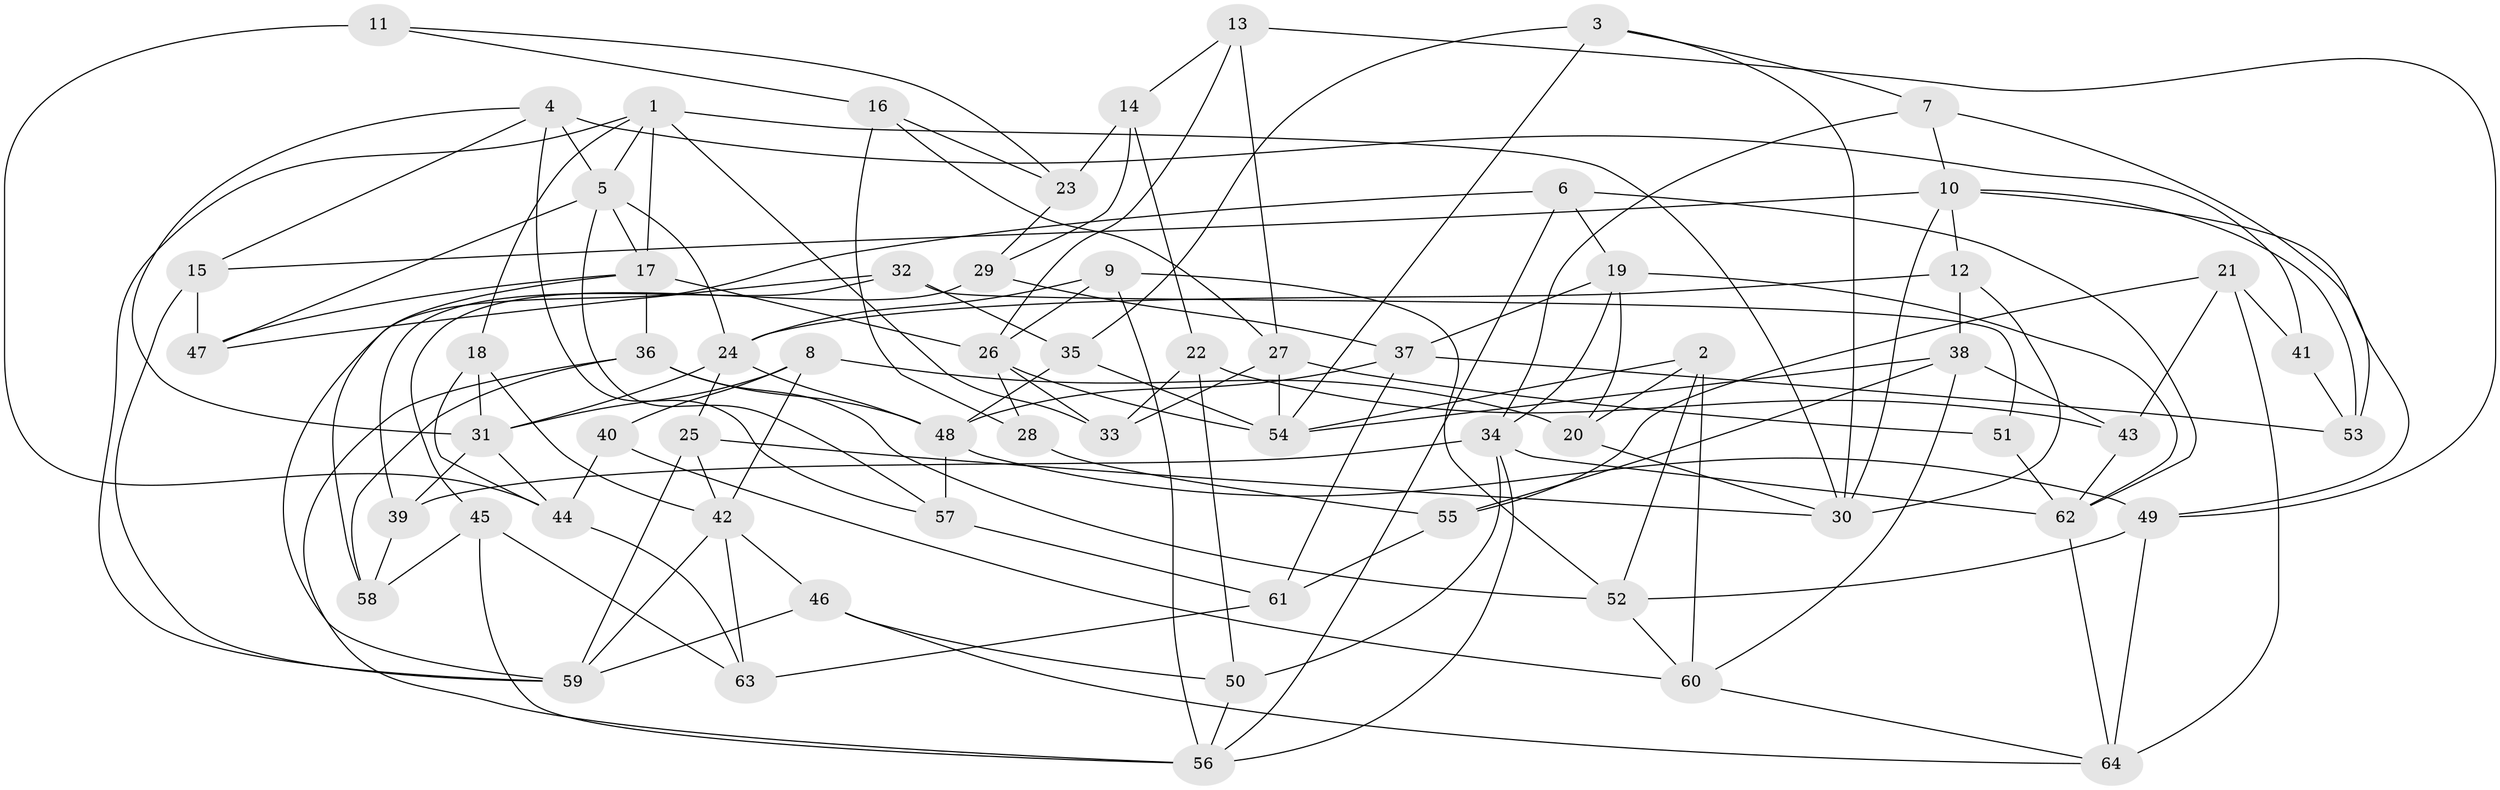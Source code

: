 // original degree distribution, {4: 1.0}
// Generated by graph-tools (version 1.1) at 2025/38/03/04/25 23:38:04]
// undirected, 64 vertices, 146 edges
graph export_dot {
  node [color=gray90,style=filled];
  1;
  2;
  3;
  4;
  5;
  6;
  7;
  8;
  9;
  10;
  11;
  12;
  13;
  14;
  15;
  16;
  17;
  18;
  19;
  20;
  21;
  22;
  23;
  24;
  25;
  26;
  27;
  28;
  29;
  30;
  31;
  32;
  33;
  34;
  35;
  36;
  37;
  38;
  39;
  40;
  41;
  42;
  43;
  44;
  45;
  46;
  47;
  48;
  49;
  50;
  51;
  52;
  53;
  54;
  55;
  56;
  57;
  58;
  59;
  60;
  61;
  62;
  63;
  64;
  1 -- 5 [weight=1.0];
  1 -- 17 [weight=1.0];
  1 -- 18 [weight=1.0];
  1 -- 30 [weight=1.0];
  1 -- 33 [weight=1.0];
  1 -- 59 [weight=1.0];
  2 -- 20 [weight=1.0];
  2 -- 52 [weight=1.0];
  2 -- 54 [weight=1.0];
  2 -- 60 [weight=1.0];
  3 -- 7 [weight=1.0];
  3 -- 30 [weight=1.0];
  3 -- 35 [weight=1.0];
  3 -- 54 [weight=1.0];
  4 -- 5 [weight=1.0];
  4 -- 15 [weight=1.0];
  4 -- 31 [weight=1.0];
  4 -- 41 [weight=2.0];
  4 -- 57 [weight=1.0];
  5 -- 17 [weight=1.0];
  5 -- 24 [weight=1.0];
  5 -- 47 [weight=1.0];
  5 -- 57 [weight=1.0];
  6 -- 19 [weight=1.0];
  6 -- 56 [weight=1.0];
  6 -- 59 [weight=1.0];
  6 -- 62 [weight=1.0];
  7 -- 10 [weight=1.0];
  7 -- 34 [weight=1.0];
  7 -- 53 [weight=1.0];
  8 -- 20 [weight=1.0];
  8 -- 31 [weight=1.0];
  8 -- 40 [weight=1.0];
  8 -- 42 [weight=1.0];
  9 -- 24 [weight=1.0];
  9 -- 26 [weight=1.0];
  9 -- 52 [weight=1.0];
  9 -- 56 [weight=1.0];
  10 -- 12 [weight=1.0];
  10 -- 15 [weight=1.0];
  10 -- 30 [weight=1.0];
  10 -- 49 [weight=1.0];
  10 -- 53 [weight=1.0];
  11 -- 16 [weight=1.0];
  11 -- 23 [weight=1.0];
  11 -- 44 [weight=2.0];
  12 -- 24 [weight=1.0];
  12 -- 30 [weight=1.0];
  12 -- 38 [weight=1.0];
  13 -- 14 [weight=1.0];
  13 -- 26 [weight=1.0];
  13 -- 27 [weight=1.0];
  13 -- 49 [weight=1.0];
  14 -- 22 [weight=1.0];
  14 -- 23 [weight=1.0];
  14 -- 29 [weight=1.0];
  15 -- 47 [weight=1.0];
  15 -- 59 [weight=1.0];
  16 -- 23 [weight=1.0];
  16 -- 27 [weight=1.0];
  16 -- 28 [weight=1.0];
  17 -- 26 [weight=1.0];
  17 -- 36 [weight=1.0];
  17 -- 47 [weight=1.0];
  17 -- 58 [weight=1.0];
  18 -- 31 [weight=1.0];
  18 -- 42 [weight=1.0];
  18 -- 44 [weight=1.0];
  19 -- 20 [weight=1.0];
  19 -- 34 [weight=1.0];
  19 -- 37 [weight=2.0];
  19 -- 62 [weight=1.0];
  20 -- 30 [weight=1.0];
  21 -- 41 [weight=1.0];
  21 -- 43 [weight=1.0];
  21 -- 55 [weight=1.0];
  21 -- 64 [weight=1.0];
  22 -- 33 [weight=1.0];
  22 -- 43 [weight=1.0];
  22 -- 50 [weight=1.0];
  23 -- 29 [weight=1.0];
  24 -- 25 [weight=1.0];
  24 -- 31 [weight=1.0];
  24 -- 48 [weight=1.0];
  25 -- 30 [weight=1.0];
  25 -- 42 [weight=1.0];
  25 -- 59 [weight=1.0];
  26 -- 28 [weight=1.0];
  26 -- 33 [weight=1.0];
  26 -- 54 [weight=1.0];
  27 -- 33 [weight=1.0];
  27 -- 51 [weight=2.0];
  27 -- 54 [weight=1.0];
  28 -- 55 [weight=2.0];
  29 -- 37 [weight=1.0];
  29 -- 45 [weight=1.0];
  31 -- 39 [weight=1.0];
  31 -- 44 [weight=1.0];
  32 -- 35 [weight=1.0];
  32 -- 39 [weight=1.0];
  32 -- 47 [weight=1.0];
  32 -- 51 [weight=1.0];
  34 -- 39 [weight=1.0];
  34 -- 50 [weight=1.0];
  34 -- 56 [weight=1.0];
  34 -- 62 [weight=1.0];
  35 -- 48 [weight=1.0];
  35 -- 54 [weight=1.0];
  36 -- 48 [weight=1.0];
  36 -- 52 [weight=2.0];
  36 -- 56 [weight=1.0];
  36 -- 58 [weight=1.0];
  37 -- 48 [weight=1.0];
  37 -- 53 [weight=1.0];
  37 -- 61 [weight=1.0];
  38 -- 43 [weight=1.0];
  38 -- 54 [weight=1.0];
  38 -- 55 [weight=2.0];
  38 -- 60 [weight=1.0];
  39 -- 58 [weight=1.0];
  40 -- 44 [weight=1.0];
  40 -- 60 [weight=2.0];
  41 -- 53 [weight=1.0];
  42 -- 46 [weight=1.0];
  42 -- 59 [weight=1.0];
  42 -- 63 [weight=1.0];
  43 -- 62 [weight=1.0];
  44 -- 63 [weight=1.0];
  45 -- 56 [weight=1.0];
  45 -- 58 [weight=1.0];
  45 -- 63 [weight=1.0];
  46 -- 50 [weight=1.0];
  46 -- 59 [weight=1.0];
  46 -- 64 [weight=1.0];
  48 -- 49 [weight=1.0];
  48 -- 57 [weight=1.0];
  49 -- 52 [weight=1.0];
  49 -- 64 [weight=2.0];
  50 -- 56 [weight=1.0];
  51 -- 62 [weight=1.0];
  52 -- 60 [weight=1.0];
  55 -- 61 [weight=1.0];
  57 -- 61 [weight=1.0];
  60 -- 64 [weight=1.0];
  61 -- 63 [weight=1.0];
  62 -- 64 [weight=1.0];
}
